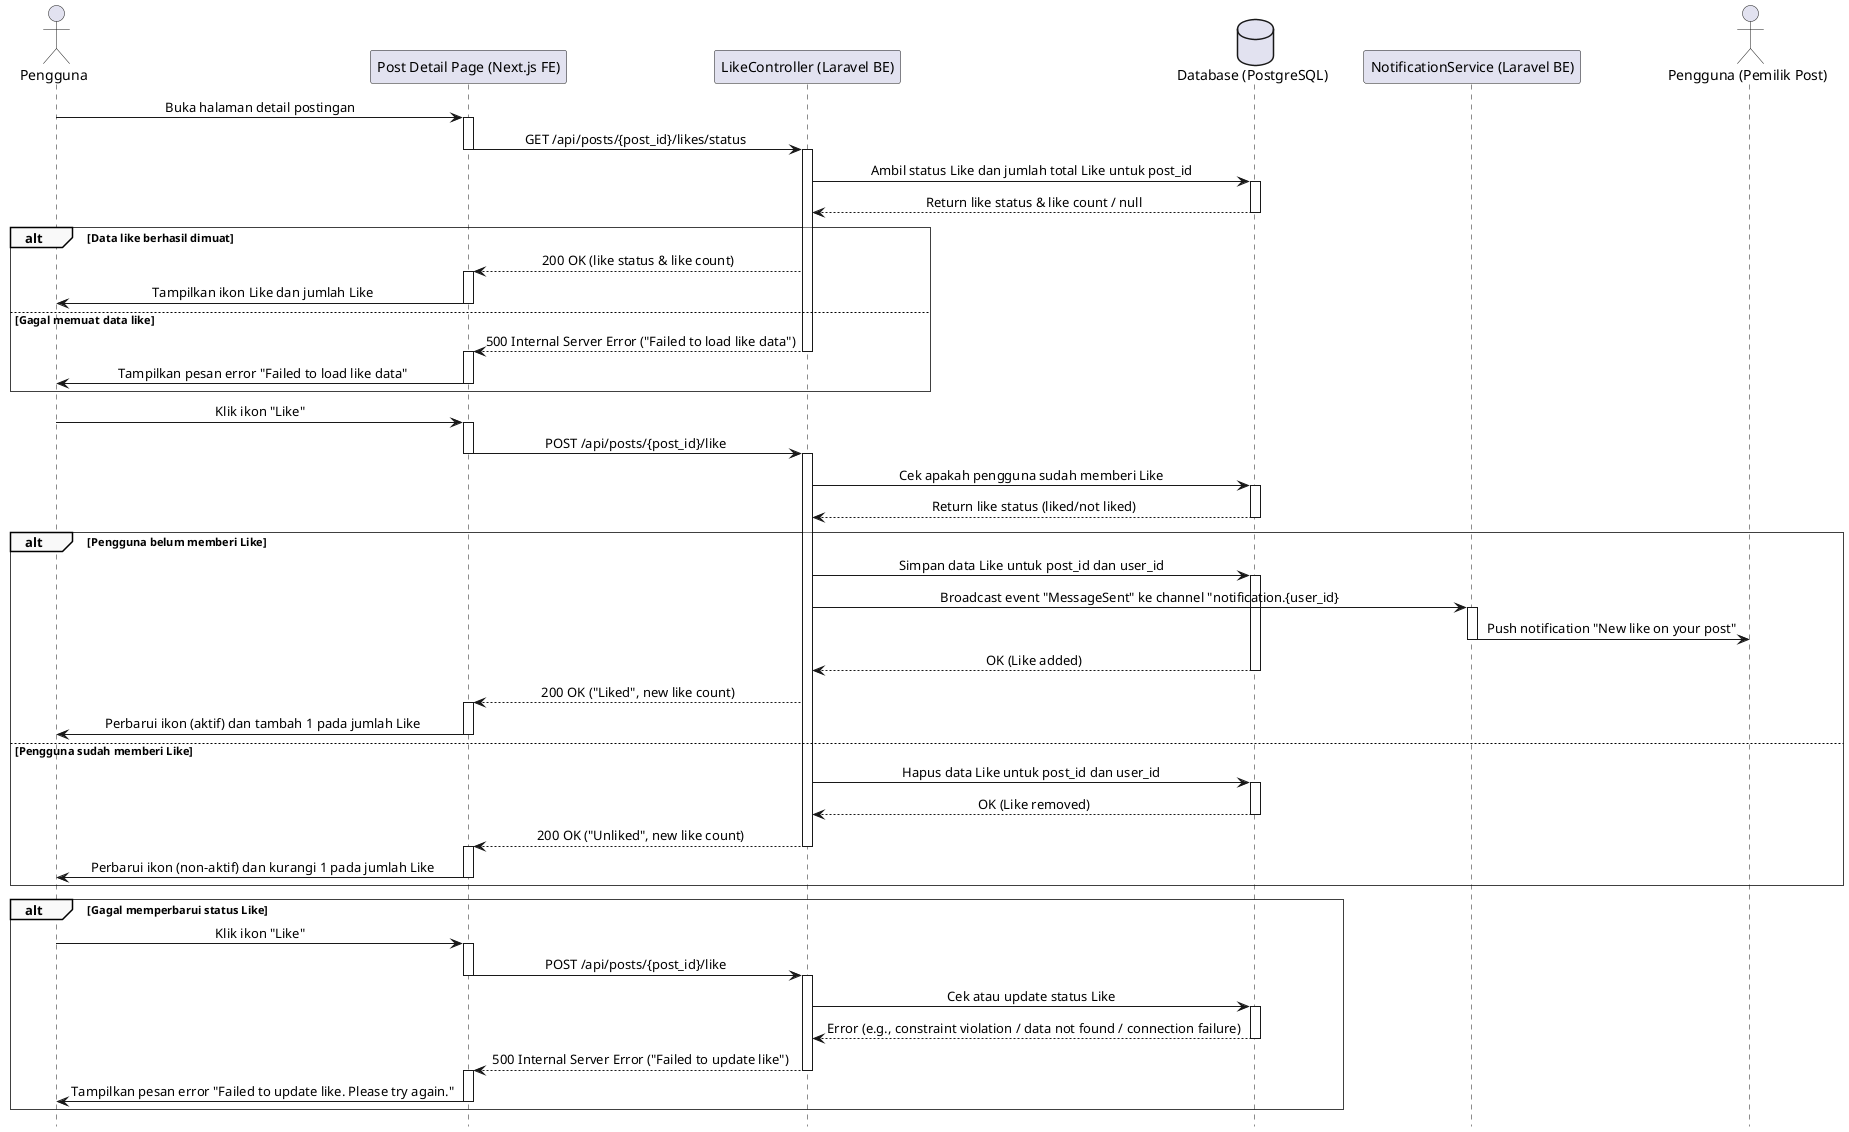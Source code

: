 @startuml
' === Styling ===
skinparam sequence {
    LifelineFooterStrategy none
    MessageAlign center
    ArrowThickness 1
    ParticipantPadding 20
    GroupBorderThickness 0.5
    GroupBackgroundColor #F9F9F9
}
hide footbox

' === Participants ===
actor Pengguna
participant "Post Detail Page (Next.js FE)" as FE
participant "LikeController (Laravel BE)" as BE
database "Database (PostgreSQL)" as DB
participant "NotificationService (Laravel BE)" as NS
actor "Pengguna (Pemilik Post)" as FE_Adopter

' === Flow 1: Membuka Halaman Detail Post ===
Pengguna -> FE: Buka halaman detail postingan
activate FE
FE -> BE: GET /api/posts/{post_id}/likes/status
deactivate FE
activate BE
BE -> DB: Ambil status Like dan jumlah total Like untuk post_id
activate DB
DB --> BE: Return like status & like count / null
deactivate DB

alt Data like berhasil dimuat
    BE --> FE: 200 OK (like status & like count)
    activate FE
    FE -> Pengguna: Tampilkan ikon Like dan jumlah Like
    deactivate FE
else Gagal memuat data like
    BE --> FE: 500 Internal Server Error ("Failed to load like data")
    deactivate BE
    activate FE
    FE -> Pengguna: Tampilkan pesan error "Failed to load like data"
    deactivate FE
end


' === Flow 2: Mengklik Ikon Like ===
Pengguna -> FE: Klik ikon "Like"
activate FE
FE -> BE: POST /api/posts/{post_id}/like
deactivate FE
activate BE
BE -> DB: Cek apakah pengguna sudah memberi Like
activate DB
DB --> BE: Return like status (liked/not liked)
deactivate DB

alt Pengguna belum memberi Like
    BE -> DB: Simpan data Like untuk post_id dan user_id
    activate DB
    BE -> NS: Broadcast event "MessageSent" ke channel "notification.{user_id}
    activate NS
    NS -> FE_Adopter: Push notification "New like on your post"
    deactivate NS
    DB --> BE: OK (Like added)
    deactivate DB
    BE --> FE: 200 OK ("Liked", new like count)
    activate FE
    FE -> Pengguna: Perbarui ikon (aktif) dan tambah 1 pada jumlah Like
    deactivate FE

else Pengguna sudah memberi Like
    BE -> DB: Hapus data Like untuk post_id dan user_id
    activate DB
    DB --> BE: OK (Like removed)
    deactivate DB
    BE --> FE: 200 OK ("Unliked", new like count)
    deactivate BE
    activate FE
    FE -> Pengguna: Perbarui ikon (non-aktif) dan kurangi 1 pada jumlah Like
    deactivate FE
end


' === Alternate Flow: Gagal Memperbarui Status Like ===
alt Gagal memperbarui status Like
    Pengguna -> FE: Klik ikon "Like"
    activate FE
    FE -> BE: POST /api/posts/{post_id}/like
    deactivate FE
    activate BE
    BE -> DB: Cek atau update status Like
    activate DB
    DB --> BE: Error (e.g., constraint violation / data not found / connection failure)
    deactivate DB
    BE --> FE: 500 Internal Server Error ("Failed to update like")
    deactivate BE
    activate FE
    FE -> Pengguna: Tampilkan pesan error "Failed to update like. Please try again."
    deactivate FE
end

@enduml